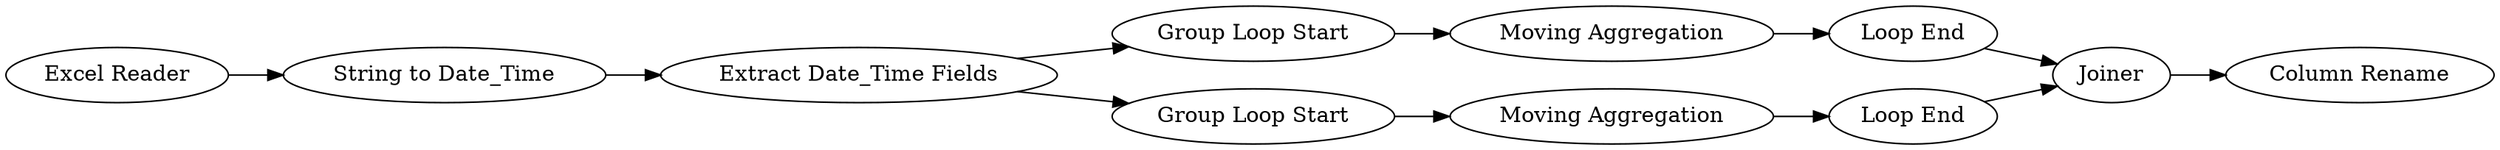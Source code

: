 digraph {
	7 -> 8
	4 -> 5
	3 -> 7
	8 -> 9
	3 -> 4
	6 -> 10
	9 -> 10
	5 -> 6
	1 -> 2
	2 -> 3
	10 -> 11
	5 [label="Moving Aggregation"]
	1 [label="Excel Reader"]
	7 [label="Group Loop Start"]
	9 [label="Loop End"]
	11 [label="Column Rename"]
	4 [label="Group Loop Start"]
	6 [label="Loop End"]
	8 [label="Moving Aggregation"]
	3 [label="Extract Date_Time Fields"]
	2 [label="String to Date_Time"]
	10 [label=Joiner]
	rankdir=LR
}
